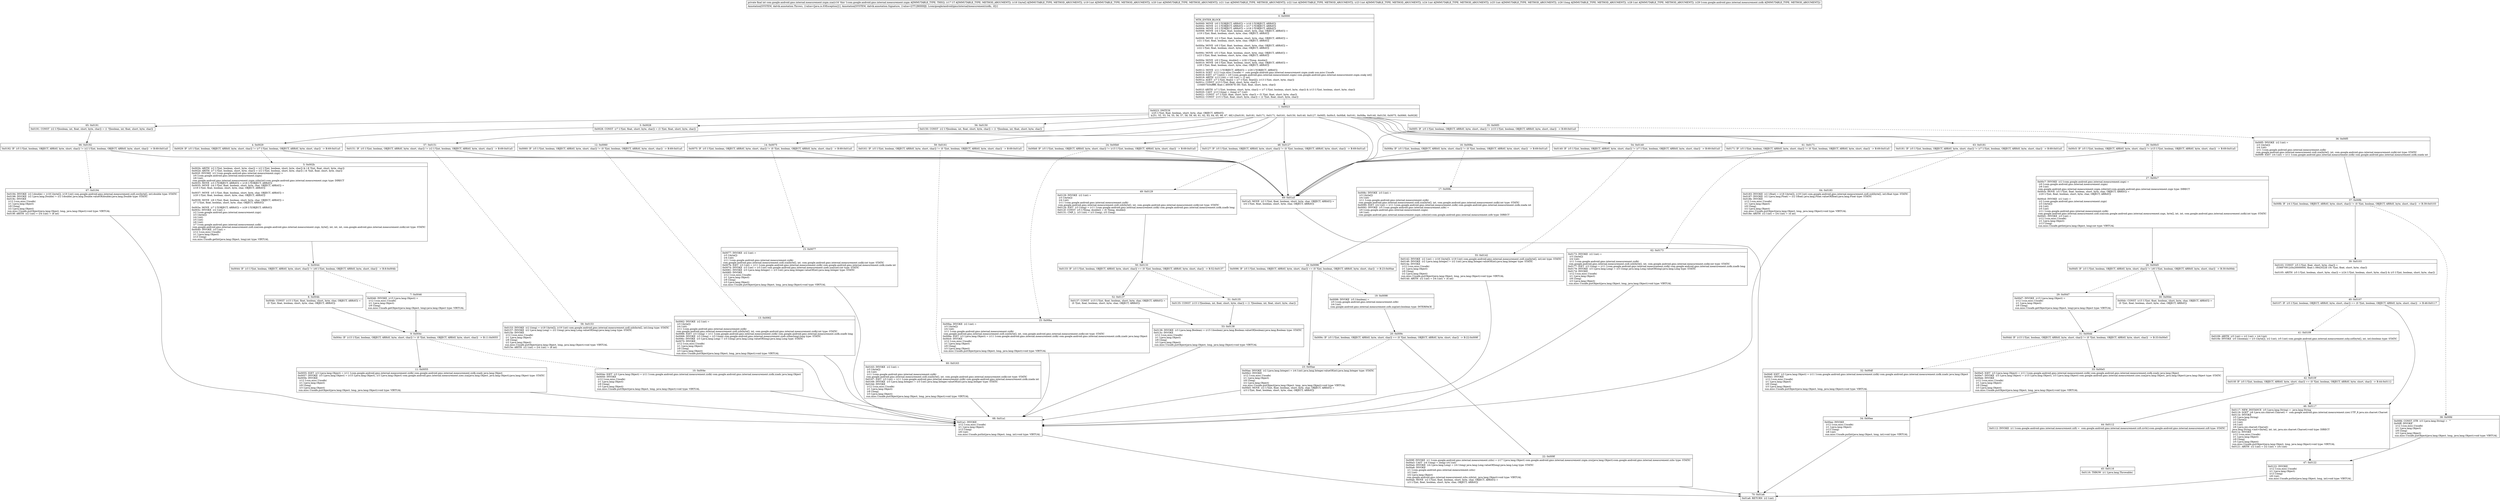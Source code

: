 digraph "CFG forcom.google.android.gms.internal.measurement.zzgm.zza(Ljava\/lang\/Object;[BIIIIIIIJILcom\/google\/android\/gms\/internal\/measurement\/zzdk;)I" {
Node_0 [shape=record,label="{0\:\ 0x0000|MTH_ENTER_BLOCK\l|0x0000: MOVE  (r0 I:?[OBJECT, ARRAY]) = (r16 I:?[OBJECT, ARRAY]) \l0x0002: MOVE  (r1 I:?[OBJECT, ARRAY]) = (r17 I:?[OBJECT, ARRAY]) \l0x0004: MOVE  (r3 I:?[OBJECT, ARRAY]) = (r18 I:?[OBJECT, ARRAY]) \l0x0006: MOVE  (r4 I:?[int, float, boolean, short, byte, char, OBJECT, ARRAY]) = \l  (r19 I:?[int, float, boolean, short, byte, char, OBJECT, ARRAY])\l \l0x0008: MOVE  (r2 I:?[int, float, boolean, short, byte, char, OBJECT, ARRAY]) = \l  (r21 I:?[int, float, boolean, short, byte, char, OBJECT, ARRAY])\l \l0x000a: MOVE  (r8 I:?[int, float, boolean, short, byte, char, OBJECT, ARRAY]) = \l  (r22 I:?[int, float, boolean, short, byte, char, OBJECT, ARRAY])\l \l0x000c: MOVE  (r5 I:?[int, float, boolean, short, byte, char, OBJECT, ARRAY]) = \l  (r23 I:?[int, float, boolean, short, byte, char, OBJECT, ARRAY])\l \l0x000e: MOVE  (r9 I:?[long, double]) = (r26 I:?[long, double]) \l0x0010: MOVE  (r6 I:?[int, float, boolean, short, byte, char, OBJECT, ARRAY]) = \l  (r28 I:?[int, float, boolean, short, byte, char, OBJECT, ARRAY])\l \l0x0012: MOVE  (r11 I:?[OBJECT, ARRAY]) = (r29 I:?[OBJECT, ARRAY]) \l0x0014: SGET  (r12 I:sun.misc.Unsafe) =  com.google.android.gms.internal.measurement.zzgm.zzaki sun.misc.Unsafe \l0x0016: IGET  (r7 I:int[]) = (r0 I:com.google.android.gms.internal.measurement.zzgm) com.google.android.gms.internal.measurement.zzgm.zzakj int[] \l0x0018: ARITH  (r13 I:int) = (r6 I:int) + (2 int) \l0x001a: AGET  (r7 I:?[int, float]) = (r7 I:?[int, float][]), (r13 I:?[int, short, byte, char]) \l0x001c: CONST  (r13 I:?[int, float, short, byte, char]) = \l  (1048575(0xfffff, float:1.469367E\-39) ?[int, float, short, byte, char])\l \l0x001f: ARITH  (r7 I:?[int, boolean, short, byte, char]) = (r7 I:?[int, boolean, short, byte, char]) & (r13 I:?[int, boolean, short, byte, char]) \l0x0020: CAST  (r13 I:long) = (long) (r7 I:int) \l0x0021: CONST  (r7 I:?[int, float, short, byte, char]) = (5 ?[int, float, short, byte, char]) \l0x0022: CONST  (r15 I:?[int, float, short, byte, char]) = (2 ?[int, float, short, byte, char]) \l}"];
Node_1 [shape=record,label="{1\:\ 0x0023|0x0023: SWITCH  \l  (r25 I:?[int, float, boolean, short, byte, char, OBJECT, ARRAY])\l k:[51, 52, 53, 54, 55, 56, 57, 58, 59, 60, 61, 62, 63, 64, 65, 66, 67, 68] t:[0x0191, 0x0181, 0x0171, 0x0171, 0x0161, 0x0150, 0x0140, 0x0127, 0x00f3, 0x00c5, 0x00b8, 0x0161, 0x008a, 0x0140, 0x0150, 0x0075, 0x0060, 0x0028] \l}"];
Node_3 [shape=record,label="{3\:\ 0x0028|0x0028: CONST  (r7 I:?[int, float, short, byte, char]) = (3 ?[int, float, short, byte, char]) \l}"];
Node_4 [shape=record,label="{4\:\ 0x0029|0x0029: IF  (r5 I:?[int, boolean, OBJECT, ARRAY, byte, short, char]) != (r7 I:?[int, boolean, OBJECT, ARRAY, byte, short, char])  \-\> B:69:0x01a5 \l}"];
Node_5 [shape=record,label="{5\:\ 0x002b|0x002b: ARITH  (r2 I:?[int, boolean, short, byte, char]) = (r2 I:?[int, boolean, short, byte, char]) & (\-8 ?[int, float, short, byte, char]) \l0x002d: ARITH  (r7 I:?[int, boolean, short, byte, char]) = (r2 I:?[int, boolean, short, byte, char]) \| (4 ?[int, float, short, byte, char]) \l0x002f: INVOKE  (r2 I:com.google.android.gms.internal.measurement.zzgx) = \l  (r0 I:com.google.android.gms.internal.measurement.zzgm)\l  (r6 I:int)\l com.google.android.gms.internal.measurement.zzgm.zzbx(int):com.google.android.gms.internal.measurement.zzgx type: DIRECT \l0x0033: MOVE  (r3 I:?[OBJECT, ARRAY]) = (r18 I:?[OBJECT, ARRAY]) \l0x0035: MOVE  (r4 I:?[int, float, boolean, short, byte, char, OBJECT, ARRAY]) = \l  (r19 I:?[int, float, boolean, short, byte, char, OBJECT, ARRAY])\l \l0x0037: MOVE  (r5 I:?[int, float, boolean, short, byte, char, OBJECT, ARRAY]) = \l  (r20 I:?[int, float, boolean, short, byte, char, OBJECT, ARRAY])\l \l0x0039: MOVE  (r6 I:?[int, float, boolean, short, byte, char, OBJECT, ARRAY]) = \l  (r7 I:?[int, float, boolean, short, byte, char, OBJECT, ARRAY])\l \l0x003a: MOVE  (r7 I:?[OBJECT, ARRAY]) = (r29 I:?[OBJECT, ARRAY]) \l0x003c: INVOKE  (r2 I:int) = \l  (r2 I:com.google.android.gms.internal.measurement.zzgx)\l  (r3 I:byte[])\l  (r4 I:int)\l  (r5 I:int)\l  (r6 I:int)\l  (r7 I:com.google.android.gms.internal.measurement.zzdk)\l com.google.android.gms.internal.measurement.zzdl.zza(com.google.android.gms.internal.measurement.zzgx, byte[], int, int, int, com.google.android.gms.internal.measurement.zzdk):int type: STATIC \l0x0040: INVOKE  (r3 I:int) = \l  (r12 I:sun.misc.Unsafe)\l  (r1 I:java.lang.Object)\l  (r13 I:long)\l sun.misc.Unsafe.getInt(java.lang.Object, long):int type: VIRTUAL \l}"];
Node_6 [shape=record,label="{6\:\ 0x0044|0x0044: IF  (r3 I:?[int, boolean, OBJECT, ARRAY, byte, short, char]) != (r8 I:?[int, boolean, OBJECT, ARRAY, byte, short, char])  \-\> B:8:0x004b \l}"];
Node_7 [shape=record,label="{7\:\ 0x0046|0x0046: INVOKE  (r15 I:java.lang.Object) = \l  (r12 I:sun.misc.Unsafe)\l  (r1 I:java.lang.Object)\l  (r9 I:long)\l sun.misc.Unsafe.getObject(java.lang.Object, long):java.lang.Object type: VIRTUAL \l}"];
Node_8 [shape=record,label="{8\:\ 0x004b|0x004b: CONST  (r15 I:?[int, float, boolean, short, byte, char, OBJECT, ARRAY]) = \l  (0 ?[int, float, boolean, short, byte, char, OBJECT, ARRAY])\l \l}"];
Node_9 [shape=record,label="{9\:\ 0x004c|0x004c: IF  (r15 I:?[int, boolean, OBJECT, ARRAY, byte, short, char]) != (0 ?[int, boolean, OBJECT, ARRAY, byte, short, char])  \-\> B:11:0x0055 \l}"];
Node_10 [shape=record,label="{10\:\ 0x004e|0x004e: IGET  (r3 I:java.lang.Object) = (r11 I:com.google.android.gms.internal.measurement.zzdk) com.google.android.gms.internal.measurement.zzdk.zzadc java.lang.Object \l0x0050: INVOKE  \l  (r12 I:sun.misc.Unsafe)\l  (r1 I:java.lang.Object)\l  (r9 I:long)\l  (r3 I:java.lang.Object)\l sun.misc.Unsafe.putObject(java.lang.Object, long, java.lang.Object):void type: VIRTUAL \l}"];
Node_11 [shape=record,label="{11\:\ 0x0055|0x0055: IGET  (r3 I:java.lang.Object) = (r11 I:com.google.android.gms.internal.measurement.zzdk) com.google.android.gms.internal.measurement.zzdk.zzadc java.lang.Object \l0x0057: INVOKE  (r3 I:java.lang.Object) = (r15 I:java.lang.Object), (r3 I:java.lang.Object) com.google.android.gms.internal.measurement.zzez.zza(java.lang.Object, java.lang.Object):java.lang.Object type: STATIC \l0x005b: INVOKE  \l  (r12 I:sun.misc.Unsafe)\l  (r1 I:java.lang.Object)\l  (r9 I:long)\l  (r3 I:java.lang.Object)\l sun.misc.Unsafe.putObject(java.lang.Object, long, java.lang.Object):void type: VIRTUAL \l}"];
Node_12 [shape=record,label="{12\:\ 0x0060|0x0060: IF  (r5 I:?[int, boolean, OBJECT, ARRAY, byte, short, char]) != (0 ?[int, boolean, OBJECT, ARRAY, byte, short, char])  \-\> B:69:0x01a5 \l}"];
Node_13 [shape=record,label="{13\:\ 0x0062|0x0062: INVOKE  (r2 I:int) = \l  (r3 I:byte[])\l  (r4 I:int)\l  (r11 I:com.google.android.gms.internal.measurement.zzdk)\l com.google.android.gms.internal.measurement.zzdl.zzb(byte[], int, com.google.android.gms.internal.measurement.zzdk):int type: STATIC \l0x0066: IGET  (r3 I:long) = (r11 I:com.google.android.gms.internal.measurement.zzdk) com.google.android.gms.internal.measurement.zzdk.zzadb long \l0x0068: INVOKE  (r3 I:long) = (r3 I:long) com.google.android.gms.internal.measurement.zzeb.zzbm(long):long type: STATIC \l0x006c: INVOKE  (r3 I:java.lang.Long) = (r3 I:long) java.lang.Long.valueOf(long):java.lang.Long type: STATIC \l0x0070: INVOKE  \l  (r12 I:sun.misc.Unsafe)\l  (r1 I:java.lang.Object)\l  (r9 I:long)\l  (r3 I:java.lang.Object)\l sun.misc.Unsafe.putObject(java.lang.Object, long, java.lang.Object):void type: VIRTUAL \l}"];
Node_14 [shape=record,label="{14\:\ 0x0075|0x0075: IF  (r5 I:?[int, boolean, OBJECT, ARRAY, byte, short, char]) != (0 ?[int, boolean, OBJECT, ARRAY, byte, short, char])  \-\> B:69:0x01a5 \l}"];
Node_15 [shape=record,label="{15\:\ 0x0077|0x0077: INVOKE  (r2 I:int) = \l  (r3 I:byte[])\l  (r4 I:int)\l  (r11 I:com.google.android.gms.internal.measurement.zzdk)\l com.google.android.gms.internal.measurement.zzdl.zza(byte[], int, com.google.android.gms.internal.measurement.zzdk):int type: STATIC \l0x007b: IGET  (r3 I:int) = (r11 I:com.google.android.gms.internal.measurement.zzdk) com.google.android.gms.internal.measurement.zzdk.zzada int \l0x007d: INVOKE  (r3 I:int) = (r3 I:int) com.google.android.gms.internal.measurement.zzeb.zzaz(int):int type: STATIC \l0x0081: INVOKE  (r3 I:java.lang.Integer) = (r3 I:int) java.lang.Integer.valueOf(int):java.lang.Integer type: STATIC \l0x0085: INVOKE  \l  (r12 I:sun.misc.Unsafe)\l  (r1 I:java.lang.Object)\l  (r9 I:long)\l  (r3 I:java.lang.Object)\l sun.misc.Unsafe.putObject(java.lang.Object, long, java.lang.Object):void type: VIRTUAL \l}"];
Node_16 [shape=record,label="{16\:\ 0x008a|0x008a: IF  (r5 I:?[int, boolean, OBJECT, ARRAY, byte, short, char]) != (0 ?[int, boolean, OBJECT, ARRAY, byte, short, char])  \-\> B:69:0x01a5 \l}"];
Node_17 [shape=record,label="{17\:\ 0x008c|0x008c: INVOKE  (r3 I:int) = \l  (r3 I:byte[])\l  (r4 I:int)\l  (r11 I:com.google.android.gms.internal.measurement.zzdk)\l com.google.android.gms.internal.measurement.zzdl.zza(byte[], int, com.google.android.gms.internal.measurement.zzdk):int type: STATIC \l0x0090: IGET  (r4 I:int) = (r11 I:com.google.android.gms.internal.measurement.zzdk) com.google.android.gms.internal.measurement.zzdk.zzada int \l0x0092: INVOKE  (r5 I:com.google.android.gms.internal.measurement.zzfe) = \l  (r0 I:com.google.android.gms.internal.measurement.zzgm)\l  (r6 I:int)\l com.google.android.gms.internal.measurement.zzgm.zzbz(int):com.google.android.gms.internal.measurement.zzfe type: DIRECT \l}"];
Node_18 [shape=record,label="{18\:\ 0x0096|0x0096: IF  (r5 I:?[int, boolean, OBJECT, ARRAY, byte, short, char]) == (0 ?[int, boolean, OBJECT, ARRAY, byte, short, char])  \-\> B:23:0x00ae \l}"];
Node_19 [shape=record,label="{19\:\ 0x0098|0x0098: INVOKE  (r5 I:boolean) = \l  (r5 I:com.google.android.gms.internal.measurement.zzfe)\l  (r4 I:int)\l com.google.android.gms.internal.measurement.zzfe.zzg(int):boolean type: INTERFACE \l}"];
Node_20 [shape=record,label="{20\:\ 0x009c|0x009c: IF  (r5 I:?[int, boolean, OBJECT, ARRAY, byte, short, char]) == (0 ?[int, boolean, OBJECT, ARRAY, byte, short, char])  \-\> B:22:0x009f \l}"];
Node_22 [shape=record,label="{22\:\ 0x009f|0x009f: INVOKE  (r1 I:com.google.android.gms.internal.measurement.zzhs) = (r17 I:java.lang.Object) com.google.android.gms.internal.measurement.zzgm.zzu(java.lang.Object):com.google.android.gms.internal.measurement.zzhs type: STATIC \l0x00a3: CAST  (r4 I:long) = (long) (r4 I:int) \l0x00a4: INVOKE  (r4 I:java.lang.Long) = (r4 I:long) java.lang.Long.valueOf(long):java.lang.Long type: STATIC \l0x00a8: INVOKE  \l  (r1 I:com.google.android.gms.internal.measurement.zzhs)\l  (r2 I:int)\l  (r4 I:java.lang.Object)\l com.google.android.gms.internal.measurement.zzhs.zzb(int, java.lang.Object):void type: VIRTUAL \l0x00ab: MOVE  (r2 I:?[int, float, boolean, short, byte, char, OBJECT, ARRAY]) = \l  (r3 I:?[int, float, boolean, short, byte, char, OBJECT, ARRAY])\l \l}"];
Node_23 [shape=record,label="{23\:\ 0x00ae|0x00ae: INVOKE  (r2 I:java.lang.Integer) = (r4 I:int) java.lang.Integer.valueOf(int):java.lang.Integer type: STATIC \l0x00b2: INVOKE  \l  (r12 I:sun.misc.Unsafe)\l  (r1 I:java.lang.Object)\l  (r9 I:long)\l  (r2 I:java.lang.Object)\l sun.misc.Unsafe.putObject(java.lang.Object, long, java.lang.Object):void type: VIRTUAL \l0x00b5: MOVE  (r2 I:?[int, float, boolean, short, byte, char, OBJECT, ARRAY]) = \l  (r3 I:?[int, float, boolean, short, byte, char, OBJECT, ARRAY])\l \l}"];
Node_24 [shape=record,label="{24\:\ 0x00b8|0x00b8: IF  (r5 I:?[int, boolean, OBJECT, ARRAY, byte, short, char]) != (r15 I:?[int, boolean, OBJECT, ARRAY, byte, short, char])  \-\> B:69:0x01a5 \l}"];
Node_25 [shape=record,label="{25\:\ 0x00ba|0x00ba: INVOKE  (r2 I:int) = \l  (r3 I:byte[])\l  (r4 I:int)\l  (r11 I:com.google.android.gms.internal.measurement.zzdk)\l com.google.android.gms.internal.measurement.zzdl.zze(byte[], int, com.google.android.gms.internal.measurement.zzdk):int type: STATIC \l0x00be: IGET  (r3 I:java.lang.Object) = (r11 I:com.google.android.gms.internal.measurement.zzdk) com.google.android.gms.internal.measurement.zzdk.zzadc java.lang.Object \l0x00c0: INVOKE  \l  (r12 I:sun.misc.Unsafe)\l  (r1 I:java.lang.Object)\l  (r9 I:long)\l  (r3 I:java.lang.Object)\l sun.misc.Unsafe.putObject(java.lang.Object, long, java.lang.Object):void type: VIRTUAL \l}"];
Node_26 [shape=record,label="{26\:\ 0x00c5|0x00c5: IF  (r5 I:?[int, boolean, OBJECT, ARRAY, byte, short, char]) != (r15 I:?[int, boolean, OBJECT, ARRAY, byte, short, char])  \-\> B:69:0x01a5 \l}"];
Node_27 [shape=record,label="{27\:\ 0x00c7|0x00c7: INVOKE  (r2 I:com.google.android.gms.internal.measurement.zzgx) = \l  (r0 I:com.google.android.gms.internal.measurement.zzgm)\l  (r6 I:int)\l com.google.android.gms.internal.measurement.zzgm.zzbx(int):com.google.android.gms.internal.measurement.zzgx type: DIRECT \l0x00cb: MOVE  (r5 I:?[int, float, boolean, short, byte, char, OBJECT, ARRAY]) = \l  (r20 I:?[int, float, boolean, short, byte, char, OBJECT, ARRAY])\l \l0x00cd: INVOKE  (r2 I:int) = \l  (r2 I:com.google.android.gms.internal.measurement.zzgx)\l  (r3 I:byte[])\l  (r4 I:int)\l  (r5 I:int)\l  (r11 I:com.google.android.gms.internal.measurement.zzdk)\l com.google.android.gms.internal.measurement.zzdl.zza(com.google.android.gms.internal.measurement.zzgx, byte[], int, int, com.google.android.gms.internal.measurement.zzdk):int type: STATIC \l0x00d1: INVOKE  (r3 I:int) = \l  (r12 I:sun.misc.Unsafe)\l  (r1 I:java.lang.Object)\l  (r13 I:long)\l sun.misc.Unsafe.getInt(java.lang.Object, long):int type: VIRTUAL \l}"];
Node_28 [shape=record,label="{28\:\ 0x00d5|0x00d5: IF  (r3 I:?[int, boolean, OBJECT, ARRAY, byte, short, char]) != (r8 I:?[int, boolean, OBJECT, ARRAY, byte, short, char])  \-\> B:30:0x00dc \l}"];
Node_29 [shape=record,label="{29\:\ 0x00d7|0x00d7: INVOKE  (r15 I:java.lang.Object) = \l  (r12 I:sun.misc.Unsafe)\l  (r1 I:java.lang.Object)\l  (r9 I:long)\l sun.misc.Unsafe.getObject(java.lang.Object, long):java.lang.Object type: VIRTUAL \l}"];
Node_30 [shape=record,label="{30\:\ 0x00dc|0x00dc: CONST  (r15 I:?[int, float, boolean, short, byte, char, OBJECT, ARRAY]) = \l  (0 ?[int, float, boolean, short, byte, char, OBJECT, ARRAY])\l \l}"];
Node_31 [shape=record,label="{31\:\ 0x00dd|0x00dd: IF  (r15 I:?[int, boolean, OBJECT, ARRAY, byte, short, char]) != (0 ?[int, boolean, OBJECT, ARRAY, byte, short, char])  \-\> B:33:0x00e5 \l}"];
Node_32 [shape=record,label="{32\:\ 0x00df|0x00df: IGET  (r3 I:java.lang.Object) = (r11 I:com.google.android.gms.internal.measurement.zzdk) com.google.android.gms.internal.measurement.zzdk.zzadc java.lang.Object \l0x00e1: INVOKE  \l  (r12 I:sun.misc.Unsafe)\l  (r1 I:java.lang.Object)\l  (r9 I:long)\l  (r3 I:java.lang.Object)\l sun.misc.Unsafe.putObject(java.lang.Object, long, java.lang.Object):void type: VIRTUAL \l}"];
Node_33 [shape=record,label="{33\:\ 0x00e5|0x00e5: IGET  (r3 I:java.lang.Object) = (r11 I:com.google.android.gms.internal.measurement.zzdk) com.google.android.gms.internal.measurement.zzdk.zzadc java.lang.Object \l0x00e7: INVOKE  (r3 I:java.lang.Object) = (r15 I:java.lang.Object), (r3 I:java.lang.Object) com.google.android.gms.internal.measurement.zzez.zza(java.lang.Object, java.lang.Object):java.lang.Object type: STATIC \l0x00eb: INVOKE  \l  (r12 I:sun.misc.Unsafe)\l  (r1 I:java.lang.Object)\l  (r9 I:long)\l  (r3 I:java.lang.Object)\l sun.misc.Unsafe.putObject(java.lang.Object, long, java.lang.Object):void type: VIRTUAL \l}"];
Node_34 [shape=record,label="{34\:\ 0x00ee|0x00ee: INVOKE  \l  (r12 I:sun.misc.Unsafe)\l  (r1 I:java.lang.Object)\l  (r13 I:long)\l  (r8 I:int)\l sun.misc.Unsafe.putInt(java.lang.Object, long, int):void type: VIRTUAL \l}"];
Node_35 [shape=record,label="{35\:\ 0x00f3|0x00f3: IF  (r5 I:?[int, boolean, OBJECT, ARRAY, byte, short, char]) != (r15 I:?[int, boolean, OBJECT, ARRAY, byte, short, char])  \-\> B:69:0x01a5 \l}"];
Node_36 [shape=record,label="{36\:\ 0x00f5|0x00f5: INVOKE  (r2 I:int) = \l  (r3 I:byte[])\l  (r4 I:int)\l  (r11 I:com.google.android.gms.internal.measurement.zzdk)\l com.google.android.gms.internal.measurement.zzdl.zza(byte[], int, com.google.android.gms.internal.measurement.zzdk):int type: STATIC \l0x00f9: IGET  (r4 I:int) = (r11 I:com.google.android.gms.internal.measurement.zzdk) com.google.android.gms.internal.measurement.zzdk.zzada int \l}"];
Node_37 [shape=record,label="{37\:\ 0x00fb|0x00fb: IF  (r4 I:?[int, boolean, OBJECT, ARRAY, byte, short, char]) != (0 ?[int, boolean, OBJECT, ARRAY, byte, short, char])  \-\> B:39:0x0103 \l}"];
Node_38 [shape=record,label="{38\:\ 0x00fd|0x00fd: CONST_STR  (r3 I:java.lang.String) =  \"\" \l0x00ff: INVOKE  \l  (r12 I:sun.misc.Unsafe)\l  (r1 I:java.lang.Object)\l  (r9 I:long)\l  (r3 I:java.lang.Object)\l sun.misc.Unsafe.putObject(java.lang.Object, long, java.lang.Object):void type: VIRTUAL \l}"];
Node_39 [shape=record,label="{39\:\ 0x0103|0x0103: CONST  (r5 I:?[int, float, short, byte, char]) = \l  (536870912(0x20000000, float:1.0842022E\-19) ?[int, float, short, byte, char])\l \l0x0105: ARITH  (r5 I:?[int, boolean, short, byte, char]) = (r24 I:?[int, boolean, short, byte, char]) & (r5 I:?[int, boolean, short, byte, char]) \l}"];
Node_40 [shape=record,label="{40\:\ 0x0107|0x0107: IF  (r5 I:?[int, boolean, OBJECT, ARRAY, byte, short, char]) == (0 ?[int, boolean, OBJECT, ARRAY, byte, short, char])  \-\> B:46:0x0117 \l}"];
Node_41 [shape=record,label="{41\:\ 0x0109|0x0109: ARITH  (r5 I:int) = (r2 I:int) + (r4 I:int) \l0x010b: INVOKE  (r5 I:boolean) = (r3 I:byte[]), (r2 I:int), (r5 I:int) com.google.android.gms.internal.measurement.zzhy.zzf(byte[], int, int):boolean type: STATIC \l}"];
Node_42 [shape=record,label="{42\:\ 0x010f|0x010f: IF  (r5 I:?[int, boolean, OBJECT, ARRAY, byte, short, char]) == (0 ?[int, boolean, OBJECT, ARRAY, byte, short, char])  \-\> B:44:0x0112 \l}"];
Node_44 [shape=record,label="{44\:\ 0x0112|0x0112: INVOKE  (r1 I:com.google.android.gms.internal.measurement.zzfi) =  com.google.android.gms.internal.measurement.zzfi.zzvb():com.google.android.gms.internal.measurement.zzfi type: STATIC \l}"];
Node_45 [shape=record,label="{45\:\ 0x0116|0x0116: THROW  (r1 I:java.lang.Throwable) \l}"];
Node_46 [shape=record,label="{46\:\ 0x0117|0x0117: NEW_INSTANCE  (r5 I:java.lang.String) =  java.lang.String \l0x0119: SGET  (r6 I:java.nio.charset.Charset) =  com.google.android.gms.internal.measurement.zzez.UTF_8 java.nio.charset.Charset \l0x011b: INVOKE  \l  (r5 I:java.lang.String)\l  (r3 I:byte[])\l  (r2 I:int)\l  (r4 I:int)\l  (r6 I:java.nio.charset.Charset)\l java.lang.String.\<init\>(byte[], int, int, java.nio.charset.Charset):void type: DIRECT \l0x011e: INVOKE  \l  (r12 I:sun.misc.Unsafe)\l  (r1 I:java.lang.Object)\l  (r9 I:long)\l  (r5 I:java.lang.Object)\l sun.misc.Unsafe.putObject(java.lang.Object, long, java.lang.Object):void type: VIRTUAL \l0x0121: ARITH  (r2 I:int) = (r2 I:int) + (r4 I:int) \l}"];
Node_47 [shape=record,label="{47\:\ 0x0122|0x0122: INVOKE  \l  (r12 I:sun.misc.Unsafe)\l  (r1 I:java.lang.Object)\l  (r13 I:long)\l  (r8 I:int)\l sun.misc.Unsafe.putInt(java.lang.Object, long, int):void type: VIRTUAL \l}"];
Node_48 [shape=record,label="{48\:\ 0x0127|0x0127: IF  (r5 I:?[int, boolean, OBJECT, ARRAY, byte, short, char]) != (0 ?[int, boolean, OBJECT, ARRAY, byte, short, char])  \-\> B:69:0x01a5 \l}"];
Node_49 [shape=record,label="{49\:\ 0x0129|0x0129: INVOKE  (r2 I:int) = \l  (r3 I:byte[])\l  (r4 I:int)\l  (r11 I:com.google.android.gms.internal.measurement.zzdk)\l com.google.android.gms.internal.measurement.zzdl.zzb(byte[], int, com.google.android.gms.internal.measurement.zzdk):int type: STATIC \l0x012d: IGET  (r3 I:long) = (r11 I:com.google.android.gms.internal.measurement.zzdk) com.google.android.gms.internal.measurement.zzdk.zzadb long \l0x012f: CONST  (r5 I:?[long, double]) = (0 ?[long, double]) \l0x0131: CMP_L  (r3 I:int) = (r3 I:long), (r5 I:long) \l}"];
Node_50 [shape=record,label="{50\:\ 0x0133|0x0133: IF  (r3 I:?[int, boolean, OBJECT, ARRAY, byte, short, char]) == (0 ?[int, boolean, OBJECT, ARRAY, byte, short, char])  \-\> B:52:0x0137 \l}"];
Node_51 [shape=record,label="{51\:\ 0x0135|0x0135: CONST  (r15 I:?[boolean, int, float, short, byte, char]) = (1 ?[boolean, int, float, short, byte, char]) \l}"];
Node_52 [shape=record,label="{52\:\ 0x0137|0x0137: CONST  (r15 I:?[int, float, boolean, short, byte, char, OBJECT, ARRAY]) = \l  (0 ?[int, float, boolean, short, byte, char, OBJECT, ARRAY])\l \l}"];
Node_53 [shape=record,label="{53\:\ 0x0138|0x0138: INVOKE  (r3 I:java.lang.Boolean) = (r15 I:boolean) java.lang.Boolean.valueOf(boolean):java.lang.Boolean type: STATIC \l0x013c: INVOKE  \l  (r12 I:sun.misc.Unsafe)\l  (r1 I:java.lang.Object)\l  (r9 I:long)\l  (r3 I:java.lang.Object)\l sun.misc.Unsafe.putObject(java.lang.Object, long, java.lang.Object):void type: VIRTUAL \l}"];
Node_54 [shape=record,label="{54\:\ 0x0140|0x0140: IF  (r5 I:?[int, boolean, OBJECT, ARRAY, byte, short, char]) != (r7 I:?[int, boolean, OBJECT, ARRAY, byte, short, char])  \-\> B:69:0x01a5 \l}"];
Node_55 [shape=record,label="{55\:\ 0x0142|0x0142: INVOKE  (r2 I:int) = (r18 I:byte[]), (r19 I:int) com.google.android.gms.internal.measurement.zzdl.zza(byte[], int):int type: STATIC \l0x0146: INVOKE  (r2 I:java.lang.Integer) = (r2 I:int) java.lang.Integer.valueOf(int):java.lang.Integer type: STATIC \l0x014a: INVOKE  \l  (r12 I:sun.misc.Unsafe)\l  (r1 I:java.lang.Object)\l  (r9 I:long)\l  (r2 I:java.lang.Object)\l sun.misc.Unsafe.putObject(java.lang.Object, long, java.lang.Object):void type: VIRTUAL \l0x014d: ARITH  (r2 I:int) = (r4 I:int) + (4 int) \l}"];
Node_56 [shape=record,label="{56\:\ 0x0150|0x0150: CONST  (r2 I:?[boolean, int, float, short, byte, char]) = (1 ?[boolean, int, float, short, byte, char]) \l}"];
Node_57 [shape=record,label="{57\:\ 0x0151|0x0151: IF  (r5 I:?[int, boolean, OBJECT, ARRAY, byte, short, char]) != (r2 I:?[int, boolean, OBJECT, ARRAY, byte, short, char])  \-\> B:69:0x01a5 \l}"];
Node_58 [shape=record,label="{58\:\ 0x0153|0x0153: INVOKE  (r2 I:long) = (r18 I:byte[]), (r19 I:int) com.google.android.gms.internal.measurement.zzdl.zzb(byte[], int):long type: STATIC \l0x0157: INVOKE  (r2 I:java.lang.Long) = (r2 I:long) java.lang.Long.valueOf(long):java.lang.Long type: STATIC \l0x015b: INVOKE  \l  (r12 I:sun.misc.Unsafe)\l  (r1 I:java.lang.Object)\l  (r9 I:long)\l  (r2 I:java.lang.Object)\l sun.misc.Unsafe.putObject(java.lang.Object, long, java.lang.Object):void type: VIRTUAL \l0x015e: ARITH  (r2 I:int) = (r4 I:int) + (8 int) \l}"];
Node_59 [shape=record,label="{59\:\ 0x0161|0x0161: IF  (r5 I:?[int, boolean, OBJECT, ARRAY, byte, short, char]) != (0 ?[int, boolean, OBJECT, ARRAY, byte, short, char])  \-\> B:69:0x01a5 \l}"];
Node_60 [shape=record,label="{60\:\ 0x0163|0x0163: INVOKE  (r2 I:int) = \l  (r3 I:byte[])\l  (r4 I:int)\l  (r11 I:com.google.android.gms.internal.measurement.zzdk)\l com.google.android.gms.internal.measurement.zzdl.zza(byte[], int, com.google.android.gms.internal.measurement.zzdk):int type: STATIC \l0x0167: IGET  (r3 I:int) = (r11 I:com.google.android.gms.internal.measurement.zzdk) com.google.android.gms.internal.measurement.zzdk.zzada int \l0x0169: INVOKE  (r3 I:java.lang.Integer) = (r3 I:int) java.lang.Integer.valueOf(int):java.lang.Integer type: STATIC \l0x016d: INVOKE  \l  (r12 I:sun.misc.Unsafe)\l  (r1 I:java.lang.Object)\l  (r9 I:long)\l  (r3 I:java.lang.Object)\l sun.misc.Unsafe.putObject(java.lang.Object, long, java.lang.Object):void type: VIRTUAL \l}"];
Node_61 [shape=record,label="{61\:\ 0x0171|0x0171: IF  (r5 I:?[int, boolean, OBJECT, ARRAY, byte, short, char]) != (0 ?[int, boolean, OBJECT, ARRAY, byte, short, char])  \-\> B:69:0x01a5 \l}"];
Node_62 [shape=record,label="{62\:\ 0x0173|0x0173: INVOKE  (r2 I:int) = \l  (r3 I:byte[])\l  (r4 I:int)\l  (r11 I:com.google.android.gms.internal.measurement.zzdk)\l com.google.android.gms.internal.measurement.zzdl.zzb(byte[], int, com.google.android.gms.internal.measurement.zzdk):int type: STATIC \l0x0177: IGET  (r3 I:long) = (r11 I:com.google.android.gms.internal.measurement.zzdk) com.google.android.gms.internal.measurement.zzdk.zzadb long \l0x0179: INVOKE  (r3 I:java.lang.Long) = (r3 I:long) java.lang.Long.valueOf(long):java.lang.Long type: STATIC \l0x017d: INVOKE  \l  (r12 I:sun.misc.Unsafe)\l  (r1 I:java.lang.Object)\l  (r9 I:long)\l  (r3 I:java.lang.Object)\l sun.misc.Unsafe.putObject(java.lang.Object, long, java.lang.Object):void type: VIRTUAL \l}"];
Node_63 [shape=record,label="{63\:\ 0x0181|0x0181: IF  (r5 I:?[int, boolean, OBJECT, ARRAY, byte, short, char]) != (r7 I:?[int, boolean, OBJECT, ARRAY, byte, short, char])  \-\> B:69:0x01a5 \l}"];
Node_64 [shape=record,label="{64\:\ 0x0183|0x0183: INVOKE  (r2 I:float) = (r18 I:byte[]), (r19 I:int) com.google.android.gms.internal.measurement.zzdl.zzd(byte[], int):float type: STATIC \l0x0187: INVOKE  (r2 I:java.lang.Float) = (r2 I:float) java.lang.Float.valueOf(float):java.lang.Float type: STATIC \l0x018b: INVOKE  \l  (r12 I:sun.misc.Unsafe)\l  (r1 I:java.lang.Object)\l  (r9 I:long)\l  (r2 I:java.lang.Object)\l sun.misc.Unsafe.putObject(java.lang.Object, long, java.lang.Object):void type: VIRTUAL \l0x018e: ARITH  (r2 I:int) = (r4 I:int) + (4 int) \l}"];
Node_65 [shape=record,label="{65\:\ 0x0191|0x0191: CONST  (r2 I:?[boolean, int, float, short, byte, char]) = (1 ?[boolean, int, float, short, byte, char]) \l}"];
Node_66 [shape=record,label="{66\:\ 0x0192|0x0192: IF  (r5 I:?[int, boolean, OBJECT, ARRAY, byte, short, char]) != (r2 I:?[int, boolean, OBJECT, ARRAY, byte, short, char])  \-\> B:69:0x01a5 \l}"];
Node_67 [shape=record,label="{67\:\ 0x0194|0x0194: INVOKE  (r2 I:double) = (r18 I:byte[]), (r19 I:int) com.google.android.gms.internal.measurement.zzdl.zzc(byte[], int):double type: STATIC \l0x0198: INVOKE  (r2 I:java.lang.Double) = (r2 I:double) java.lang.Double.valueOf(double):java.lang.Double type: STATIC \l0x019c: INVOKE  \l  (r12 I:sun.misc.Unsafe)\l  (r1 I:java.lang.Object)\l  (r9 I:long)\l  (r2 I:java.lang.Object)\l sun.misc.Unsafe.putObject(java.lang.Object, long, java.lang.Object):void type: VIRTUAL \l0x019f: ARITH  (r2 I:int) = (r4 I:int) + (8 int) \l}"];
Node_68 [shape=record,label="{68\:\ 0x01a1|0x01a1: INVOKE  \l  (r12 I:sun.misc.Unsafe)\l  (r1 I:java.lang.Object)\l  (r13 I:long)\l  (r8 I:int)\l sun.misc.Unsafe.putInt(java.lang.Object, long, int):void type: VIRTUAL \l}"];
Node_69 [shape=record,label="{69\:\ 0x01a5|0x01a5: MOVE  (r2 I:?[int, float, boolean, short, byte, char, OBJECT, ARRAY]) = \l  (r4 I:?[int, float, boolean, short, byte, char, OBJECT, ARRAY])\l \l}"];
Node_70 [shape=record,label="{70\:\ 0x01a6|0x01a6: RETURN  (r2 I:int) \l}"];
MethodNode[shape=record,label="{private final int com.google.android.gms.internal.measurement.zzgm.zza((r16 'this' I:com.google.android.gms.internal.measurement.zzgm A[IMMUTABLE_TYPE, THIS]), (r17 I:T A[IMMUTABLE_TYPE, METHOD_ARGUMENT]), (r18 I:byte[] A[IMMUTABLE_TYPE, METHOD_ARGUMENT]), (r19 I:int A[IMMUTABLE_TYPE, METHOD_ARGUMENT]), (r20 I:int A[IMMUTABLE_TYPE, METHOD_ARGUMENT]), (r21 I:int A[IMMUTABLE_TYPE, METHOD_ARGUMENT]), (r22 I:int A[IMMUTABLE_TYPE, METHOD_ARGUMENT]), (r23 I:int A[IMMUTABLE_TYPE, METHOD_ARGUMENT]), (r24 I:int A[IMMUTABLE_TYPE, METHOD_ARGUMENT]), (r25 I:int A[IMMUTABLE_TYPE, METHOD_ARGUMENT]), (r26 I:long A[IMMUTABLE_TYPE, METHOD_ARGUMENT]), (r28 I:int A[IMMUTABLE_TYPE, METHOD_ARGUMENT]), (r29 I:com.google.android.gms.internal.measurement.zzdk A[IMMUTABLE_TYPE, METHOD_ARGUMENT]))  | Annotation[SYSTEM, dalvik.annotation.Throws, \{value=[java.io.IOException]\}], Annotation[SYSTEM, dalvik.annotation.Signature, \{value=[(TT;[BIIIIIIIJI, Lcom\/google\/android\/gms\/internal\/measurement\/zzdk;, )I]\}]\l}"];
MethodNode -> Node_0;
Node_0 -> Node_1;
Node_1 -> Node_3;
Node_1 -> Node_12;
Node_1 -> Node_14;
Node_1 -> Node_16;
Node_1 -> Node_24;
Node_1 -> Node_26;
Node_1 -> Node_35;
Node_1 -> Node_48;
Node_1 -> Node_54;
Node_1 -> Node_56;
Node_1 -> Node_59;
Node_1 -> Node_61;
Node_1 -> Node_63;
Node_1 -> Node_65;
Node_1 -> Node_69;
Node_3 -> Node_4;
Node_4 -> Node_5[style=dashed];
Node_4 -> Node_69;
Node_5 -> Node_6;
Node_6 -> Node_7[style=dashed];
Node_6 -> Node_8;
Node_7 -> Node_9;
Node_8 -> Node_9;
Node_9 -> Node_10[style=dashed];
Node_9 -> Node_11;
Node_10 -> Node_68;
Node_11 -> Node_68;
Node_12 -> Node_13[style=dashed];
Node_12 -> Node_69;
Node_13 -> Node_68;
Node_14 -> Node_15[style=dashed];
Node_14 -> Node_69;
Node_15 -> Node_68;
Node_16 -> Node_17[style=dashed];
Node_16 -> Node_69;
Node_17 -> Node_18;
Node_18 -> Node_19[style=dashed];
Node_18 -> Node_23;
Node_19 -> Node_20;
Node_20 -> Node_22;
Node_20 -> Node_23[style=dashed];
Node_22 -> Node_70;
Node_23 -> Node_68;
Node_24 -> Node_25[style=dashed];
Node_24 -> Node_69;
Node_25 -> Node_68;
Node_26 -> Node_27[style=dashed];
Node_26 -> Node_69;
Node_27 -> Node_28;
Node_28 -> Node_29[style=dashed];
Node_28 -> Node_30;
Node_29 -> Node_31;
Node_30 -> Node_31;
Node_31 -> Node_32[style=dashed];
Node_31 -> Node_33;
Node_32 -> Node_34;
Node_33 -> Node_34;
Node_34 -> Node_70;
Node_35 -> Node_36[style=dashed];
Node_35 -> Node_69;
Node_36 -> Node_37;
Node_37 -> Node_38[style=dashed];
Node_37 -> Node_39;
Node_38 -> Node_47;
Node_39 -> Node_40;
Node_40 -> Node_41[style=dashed];
Node_40 -> Node_46;
Node_41 -> Node_42;
Node_42 -> Node_44;
Node_42 -> Node_46[style=dashed];
Node_44 -> Node_45;
Node_46 -> Node_47;
Node_47 -> Node_70;
Node_48 -> Node_49[style=dashed];
Node_48 -> Node_69;
Node_49 -> Node_50;
Node_50 -> Node_51[style=dashed];
Node_50 -> Node_52;
Node_51 -> Node_53;
Node_52 -> Node_53;
Node_53 -> Node_68;
Node_54 -> Node_55[style=dashed];
Node_54 -> Node_69;
Node_55 -> Node_68;
Node_56 -> Node_57;
Node_57 -> Node_58[style=dashed];
Node_57 -> Node_69;
Node_58 -> Node_68;
Node_59 -> Node_60[style=dashed];
Node_59 -> Node_69;
Node_60 -> Node_68;
Node_61 -> Node_62[style=dashed];
Node_61 -> Node_69;
Node_62 -> Node_68;
Node_63 -> Node_64[style=dashed];
Node_63 -> Node_69;
Node_64 -> Node_68;
Node_65 -> Node_66;
Node_66 -> Node_67[style=dashed];
Node_66 -> Node_69;
Node_67 -> Node_68;
Node_68 -> Node_70;
Node_69 -> Node_70;
}

